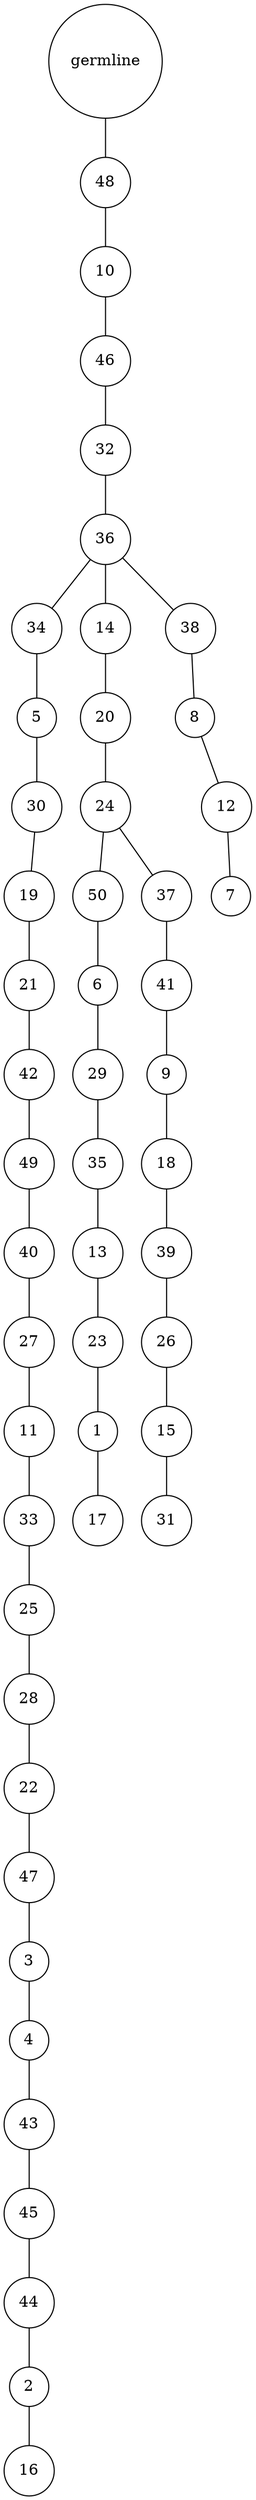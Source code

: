 graph {
	rankdir=UD;
	splines=line;
	node [shape=circle]
	"0x7f8a2ae60bb0" [label="germline"];
	"0x7f8a2ae60be0" [label="48"];
	"0x7f8a2ae60bb0" -- "0x7f8a2ae60be0" ;
	"0x7f8a2ae60c10" [label="10"];
	"0x7f8a2ae60be0" -- "0x7f8a2ae60c10" ;
	"0x7f8a2ae60c40" [label="46"];
	"0x7f8a2ae60c10" -- "0x7f8a2ae60c40" ;
	"0x7f8a2ae60c70" [label="32"];
	"0x7f8a2ae60c40" -- "0x7f8a2ae60c70" ;
	"0x7f8a2ae60ca0" [label="36"];
	"0x7f8a2ae60c70" -- "0x7f8a2ae60ca0" ;
	"0x7f8a2ae60cd0" [label="34"];
	"0x7f8a2ae60ca0" -- "0x7f8a2ae60cd0" ;
	"0x7f8a2ae60d00" [label="5"];
	"0x7f8a2ae60cd0" -- "0x7f8a2ae60d00" ;
	"0x7f8a2ae60d30" [label="30"];
	"0x7f8a2ae60d00" -- "0x7f8a2ae60d30" ;
	"0x7f8a2ae60d60" [label="19"];
	"0x7f8a2ae60d30" -- "0x7f8a2ae60d60" ;
	"0x7f8a2ae60d90" [label="21"];
	"0x7f8a2ae60d60" -- "0x7f8a2ae60d90" ;
	"0x7f8a2ae60dc0" [label="42"];
	"0x7f8a2ae60d90" -- "0x7f8a2ae60dc0" ;
	"0x7f8a2ae60df0" [label="49"];
	"0x7f8a2ae60dc0" -- "0x7f8a2ae60df0" ;
	"0x7f8a2ae60e20" [label="40"];
	"0x7f8a2ae60df0" -- "0x7f8a2ae60e20" ;
	"0x7f8a2ae60e50" [label="27"];
	"0x7f8a2ae60e20" -- "0x7f8a2ae60e50" ;
	"0x7f8a2ae60e80" [label="11"];
	"0x7f8a2ae60e50" -- "0x7f8a2ae60e80" ;
	"0x7f8a2ae60eb0" [label="33"];
	"0x7f8a2ae60e80" -- "0x7f8a2ae60eb0" ;
	"0x7f8a2ae60ee0" [label="25"];
	"0x7f8a2ae60eb0" -- "0x7f8a2ae60ee0" ;
	"0x7f8a2ae60f10" [label="28"];
	"0x7f8a2ae60ee0" -- "0x7f8a2ae60f10" ;
	"0x7f8a2ae60f40" [label="22"];
	"0x7f8a2ae60f10" -- "0x7f8a2ae60f40" ;
	"0x7f8a2ae60f70" [label="47"];
	"0x7f8a2ae60f40" -- "0x7f8a2ae60f70" ;
	"0x7f8a2ae60fa0" [label="3"];
	"0x7f8a2ae60f70" -- "0x7f8a2ae60fa0" ;
	"0x7f8a2ae60fd0" [label="4"];
	"0x7f8a2ae60fa0" -- "0x7f8a2ae60fd0" ;
	"0x7f8a2ae6a040" [label="43"];
	"0x7f8a2ae60fd0" -- "0x7f8a2ae6a040" ;
	"0x7f8a2ae6a070" [label="45"];
	"0x7f8a2ae6a040" -- "0x7f8a2ae6a070" ;
	"0x7f8a2ae6a0a0" [label="44"];
	"0x7f8a2ae6a070" -- "0x7f8a2ae6a0a0" ;
	"0x7f8a2ae6a0d0" [label="2"];
	"0x7f8a2ae6a0a0" -- "0x7f8a2ae6a0d0" ;
	"0x7f8a2ae6a100" [label="16"];
	"0x7f8a2ae6a0d0" -- "0x7f8a2ae6a100" ;
	"0x7f8a2ae6a130" [label="14"];
	"0x7f8a2ae60ca0" -- "0x7f8a2ae6a130" ;
	"0x7f8a2ae6a160" [label="20"];
	"0x7f8a2ae6a130" -- "0x7f8a2ae6a160" ;
	"0x7f8a2ae6a190" [label="24"];
	"0x7f8a2ae6a160" -- "0x7f8a2ae6a190" ;
	"0x7f8a2ae6a1c0" [label="50"];
	"0x7f8a2ae6a190" -- "0x7f8a2ae6a1c0" ;
	"0x7f8a2ae6a1f0" [label="6"];
	"0x7f8a2ae6a1c0" -- "0x7f8a2ae6a1f0" ;
	"0x7f8a2ae6a220" [label="29"];
	"0x7f8a2ae6a1f0" -- "0x7f8a2ae6a220" ;
	"0x7f8a2ae6a250" [label="35"];
	"0x7f8a2ae6a220" -- "0x7f8a2ae6a250" ;
	"0x7f8a2ae6a280" [label="13"];
	"0x7f8a2ae6a250" -- "0x7f8a2ae6a280" ;
	"0x7f8a2ae6a2b0" [label="23"];
	"0x7f8a2ae6a280" -- "0x7f8a2ae6a2b0" ;
	"0x7f8a2ae6a2e0" [label="1"];
	"0x7f8a2ae6a2b0" -- "0x7f8a2ae6a2e0" ;
	"0x7f8a2ae6a310" [label="17"];
	"0x7f8a2ae6a2e0" -- "0x7f8a2ae6a310" ;
	"0x7f8a2ae6a340" [label="37"];
	"0x7f8a2ae6a190" -- "0x7f8a2ae6a340" ;
	"0x7f8a2ae6a370" [label="41"];
	"0x7f8a2ae6a340" -- "0x7f8a2ae6a370" ;
	"0x7f8a2ae6a3a0" [label="9"];
	"0x7f8a2ae6a370" -- "0x7f8a2ae6a3a0" ;
	"0x7f8a2ae6a3d0" [label="18"];
	"0x7f8a2ae6a3a0" -- "0x7f8a2ae6a3d0" ;
	"0x7f8a2ae6a400" [label="39"];
	"0x7f8a2ae6a3d0" -- "0x7f8a2ae6a400" ;
	"0x7f8a2ae6a430" [label="26"];
	"0x7f8a2ae6a400" -- "0x7f8a2ae6a430" ;
	"0x7f8a2ae6a460" [label="15"];
	"0x7f8a2ae6a430" -- "0x7f8a2ae6a460" ;
	"0x7f8a2ae6a490" [label="31"];
	"0x7f8a2ae6a460" -- "0x7f8a2ae6a490" ;
	"0x7f8a2ae6a4c0" [label="38"];
	"0x7f8a2ae60ca0" -- "0x7f8a2ae6a4c0" ;
	"0x7f8a2ae6a4f0" [label="8"];
	"0x7f8a2ae6a4c0" -- "0x7f8a2ae6a4f0" ;
	"0x7f8a2ae6a520" [label="12"];
	"0x7f8a2ae6a4f0" -- "0x7f8a2ae6a520" ;
	"0x7f8a2ae6a550" [label="7"];
	"0x7f8a2ae6a520" -- "0x7f8a2ae6a550" ;
}

